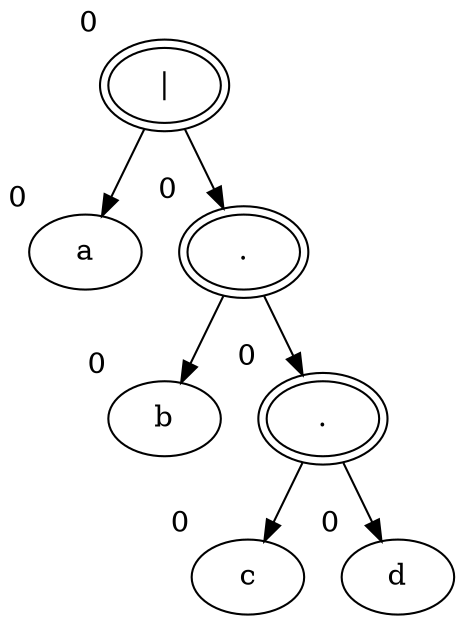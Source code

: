 digraph {
  94842971320480[label="|" xlabel="0" peripheries="2"]
  94842971320528[label="a" xlabel="0" peripheries="1"]
  94842971320480  ->  94842971320528
  94842971320800[label="." xlabel="0" peripheries="2"]
  94842971320480  ->  94842971320800
  94842971320720[label="b" xlabel="0" peripheries="1"]
  94842971320800  ->  94842971320720
  94842971320960[label="." xlabel="0" peripheries="2"]
  94842971320800  ->  94842971320960
  94842971320880[label="c" xlabel="0" peripheries="1"]
  94842971320960  ->  94842971320880
  94842971321040[label="d" xlabel="0" peripheries="1"]
  94842971320960  ->  94842971321040
}
